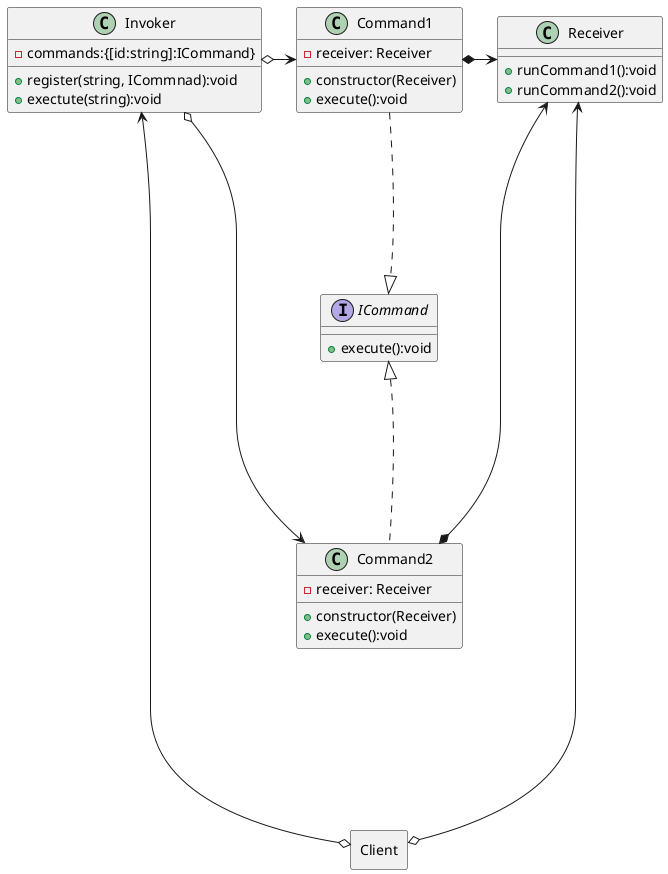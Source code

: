 @startuml Command

rectangle Client {
}
class Command1 {
  - receiver: Receiver
  + constructor(Receiver)
  + execute():void
}
class Command2 {
  - receiver: Receiver
  + constructor(Receiver)
  + execute():void
}

together {
  class Invoker {
    - commands:{[id:string]:ICommand}
    + register(string, ICommnad):void
    + exectute(string):void
  }
  interface ICommand {
    + execute():void
  }
  class Receiver {
    + runCommand1():void
    + runCommand2():void
  }
}


Command1 -[hidden]--- ICommand
Command1 ..d|> ICommand
Invoker <-o Client
Invoker o-r> Command1
Invoker o-r> Command2
ICommand -[hidden]--- Command2
Command2 ..u|> ICommand
Command1 *-d> Receiver
Command2 *-u> Receiver
Command2 -[hidden]--- Client
Receiver <--o Client



@enduml